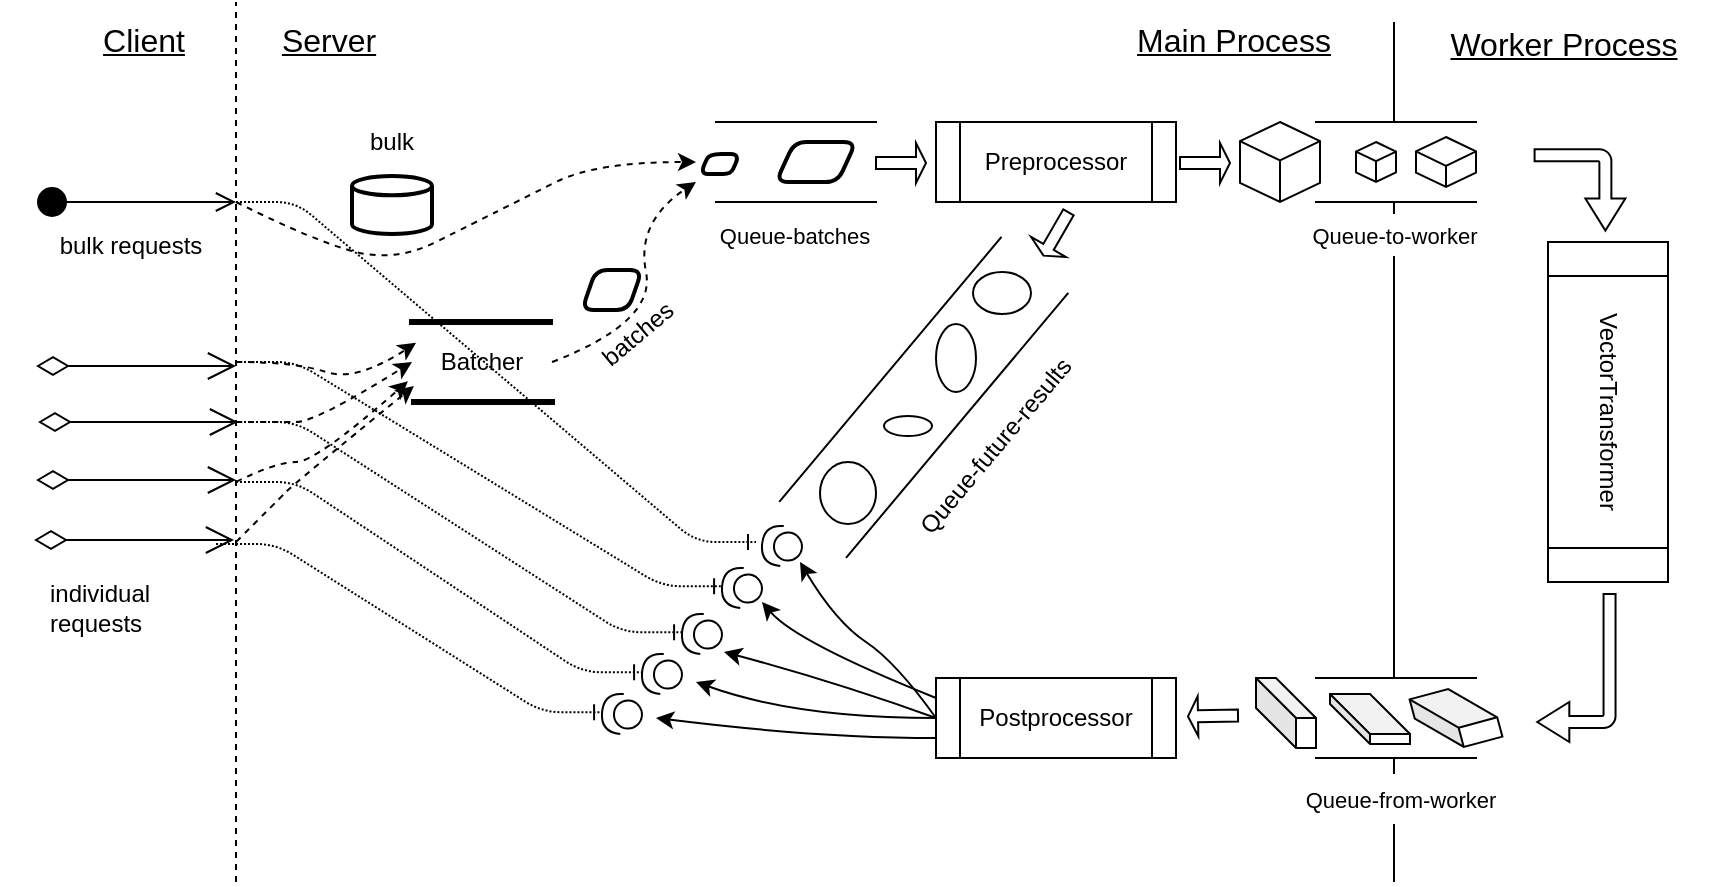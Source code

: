<mxfile version="12.9.11" type="device"><diagram id="_-2GfTCK5fo-hrqBHBLa" name="Page-1"><mxGraphModel dx="2057" dy="748" grid="1" gridSize="10" guides="1" tooltips="1" connect="1" arrows="1" fold="1" page="1" pageScale="1" pageWidth="850" pageHeight="1100" math="0" shadow="0"><root><mxCell id="0"/><mxCell id="1" parent="0"/><mxCell id="RRMnm7h4SaGUmMlELlEW-1" value="" style="endArrow=none;html=1;" parent="1" edge="1"><mxGeometry width="50" height="50" relative="1" as="geometry"><mxPoint x="619" y="460" as="sourcePoint"/><mxPoint x="619" y="30" as="targetPoint"/></mxGeometry></mxCell><mxCell id="RRMnm7h4SaGUmMlELlEW-5" value="VectorTransformer" style="shape=process;whiteSpace=wrap;html=1;backgroundOutline=1;rotation=90;" parent="1" vertex="1"><mxGeometry x="641" y="195" width="170" height="60" as="geometry"/></mxCell><mxCell id="RRMnm7h4SaGUmMlELlEW-7" value="Batcher" style="shape=partialRectangle;whiteSpace=wrap;html=1;left=0;right=0;fillColor=none;dashed=1;strokeWidth=3;dashPattern=1 1;" parent="1" vertex="1"><mxGeometry x="128" y="180" width="70" height="40" as="geometry"/></mxCell><mxCell id="RRMnm7h4SaGUmMlELlEW-8" value="" style="shape=partialRectangle;whiteSpace=wrap;html=1;left=0;right=0;" parent="1" vertex="1"><mxGeometry x="580" y="80" width="80" height="40" as="geometry"/></mxCell><mxCell id="RRMnm7h4SaGUmMlELlEW-9" value="" style="shape=partialRectangle;whiteSpace=wrap;html=1;left=0;right=0;" parent="1" vertex="1"><mxGeometry x="580" y="358" width="80" height="40" as="geometry"/></mxCell><mxCell id="RRMnm7h4SaGUmMlELlEW-21" value="" style="endArrow=open;html=1;endSize=12;startArrow=diamondThin;startSize=14;startFill=0;edgeStyle=orthogonalEdgeStyle;align=left;verticalAlign=bottom;" parent="1" edge="1"><mxGeometry x="-1" y="3" relative="1" as="geometry"><mxPoint x="-60" y="202" as="sourcePoint"/><mxPoint x="40" y="202" as="targetPoint"/></mxGeometry></mxCell><mxCell id="RRMnm7h4SaGUmMlELlEW-24" value="&lt;div&gt;Preprocessor&lt;/div&gt;" style="shape=process;whiteSpace=wrap;html=1;backgroundOutline=1;" parent="1" vertex="1"><mxGeometry x="390" y="80" width="120" height="40" as="geometry"/></mxCell><mxCell id="RRMnm7h4SaGUmMlELlEW-25" value="" style="shape=parallelogram;html=1;strokeWidth=2;perimeter=parallelogramPerimeter;whiteSpace=wrap;rounded=1;arcSize=12;size=0.23;" parent="1" vertex="1"><mxGeometry x="213" y="154" width="30" height="20" as="geometry"/></mxCell><mxCell id="RRMnm7h4SaGUmMlELlEW-27" value="" style="whiteSpace=wrap;html=1;shape=mxgraph.basic.isocube;isoAngle=15;" parent="1" vertex="1"><mxGeometry x="630" y="87.5" width="30" height="25" as="geometry"/></mxCell><mxCell id="RRMnm7h4SaGUmMlELlEW-28" value="" style="whiteSpace=wrap;html=1;shape=mxgraph.basic.isocube;isoAngle=15;" parent="1" vertex="1"><mxGeometry x="600" y="90" width="20" height="20" as="geometry"/></mxCell><mxCell id="RRMnm7h4SaGUmMlELlEW-29" value="" style="whiteSpace=wrap;html=1;shape=mxgraph.basic.isocube;isoAngle=15;" parent="1" vertex="1"><mxGeometry x="542" y="80" width="40" height="40" as="geometry"/></mxCell><mxCell id="RRMnm7h4SaGUmMlELlEW-36" value="" style="shape=partialRectangle;whiteSpace=wrap;html=1;left=0;right=0;" parent="1" vertex="1"><mxGeometry x="280" y="80" width="80" height="40" as="geometry"/></mxCell><mxCell id="RRMnm7h4SaGUmMlELlEW-37" value="" style="shape=parallelogram;html=1;strokeWidth=2;perimeter=parallelogramPerimeter;whiteSpace=wrap;rounded=1;arcSize=12;size=0.23;" parent="1" vertex="1"><mxGeometry x="272" y="96" width="20" height="10" as="geometry"/></mxCell><mxCell id="RRMnm7h4SaGUmMlELlEW-38" value="" style="shape=parallelogram;html=1;strokeWidth=2;perimeter=parallelogramPerimeter;whiteSpace=wrap;rounded=1;arcSize=12;size=0.23;" parent="1" vertex="1"><mxGeometry x="310" y="90" width="40" height="20" as="geometry"/></mxCell><mxCell id="RRMnm7h4SaGUmMlELlEW-43" value="" style="endArrow=open;html=1;endSize=12;startArrow=diamondThin;startSize=14;startFill=0;edgeStyle=orthogonalEdgeStyle;align=left;verticalAlign=bottom;" parent="1" edge="1"><mxGeometry x="-1" y="3" relative="1" as="geometry"><mxPoint x="-59" y="230" as="sourcePoint"/><mxPoint x="41" y="230" as="targetPoint"/></mxGeometry></mxCell><mxCell id="RRMnm7h4SaGUmMlELlEW-44" value="" style="endArrow=open;html=1;endSize=12;startArrow=diamondThin;startSize=14;startFill=0;edgeStyle=orthogonalEdgeStyle;align=left;verticalAlign=bottom;" parent="1" edge="1"><mxGeometry x="-1" y="3" relative="1" as="geometry"><mxPoint x="-60" y="259" as="sourcePoint"/><mxPoint x="40" y="259" as="targetPoint"/></mxGeometry></mxCell><mxCell id="RRMnm7h4SaGUmMlELlEW-45" value="" style="endArrow=open;html=1;endSize=12;startArrow=diamondThin;startSize=14;startFill=0;edgeStyle=orthogonalEdgeStyle;align=left;verticalAlign=bottom;" parent="1" edge="1"><mxGeometry x="-1" y="3" relative="1" as="geometry"><mxPoint x="-61" y="289" as="sourcePoint"/><mxPoint x="39" y="289" as="targetPoint"/></mxGeometry></mxCell><mxCell id="RRMnm7h4SaGUmMlELlEW-46" value="" style="endArrow=none;html=1;dashed=1;" parent="1" edge="1"><mxGeometry width="50" height="50" relative="1" as="geometry"><mxPoint x="40" y="460" as="sourcePoint"/><mxPoint x="40" y="20" as="targetPoint"/></mxGeometry></mxCell><mxCell id="RRMnm7h4SaGUmMlELlEW-48" value="individual requests" style="text;html=1;strokeColor=none;fillColor=none;align=left;verticalAlign=middle;whiteSpace=wrap;rounded=0;" parent="1" vertex="1"><mxGeometry x="-55" y="313" width="40" height="20" as="geometry"/></mxCell><mxCell id="RRMnm7h4SaGUmMlELlEW-49" value="" style="curved=1;endArrow=classic;html=1;dashed=1;entryX=0.029;entryY=0.26;entryDx=0;entryDy=0;entryPerimeter=0;" parent="1" target="RRMnm7h4SaGUmMlELlEW-7" edge="1"><mxGeometry width="50" height="50" relative="1" as="geometry"><mxPoint x="40" y="200" as="sourcePoint"/><mxPoint x="80" y="260" as="targetPoint"/><Array as="points"><mxPoint x="70" y="200"/><mxPoint x="100" y="210"/></Array></mxGeometry></mxCell><mxCell id="RRMnm7h4SaGUmMlELlEW-51" value="" style="curved=1;endArrow=classic;html=1;dashed=1;entryX=0;entryY=0.5;entryDx=0;entryDy=0;" parent="1" target="RRMnm7h4SaGUmMlELlEW-7" edge="1"><mxGeometry width="50" height="50" relative="1" as="geometry"><mxPoint x="40" y="230" as="sourcePoint"/><mxPoint x="110" y="230" as="targetPoint"/><Array as="points"><mxPoint x="60" y="230"/><mxPoint x="80" y="230"/></Array></mxGeometry></mxCell><mxCell id="RRMnm7h4SaGUmMlELlEW-52" value="" style="curved=1;endArrow=classic;html=1;dashed=1;entryX=-0.029;entryY=0.74;entryDx=0;entryDy=0;entryPerimeter=0;" parent="1" target="RRMnm7h4SaGUmMlELlEW-7" edge="1"><mxGeometry width="50" height="50" relative="1" as="geometry"><mxPoint x="40" y="260" as="sourcePoint"/><mxPoint x="110" y="240" as="targetPoint"/><Array as="points"><mxPoint x="60" y="250"/><mxPoint x="80" y="250"/></Array></mxGeometry></mxCell><mxCell id="RRMnm7h4SaGUmMlELlEW-53" value="" style="curved=1;endArrow=classic;html=1;dashed=1;entryX=0.014;entryY=0.8;entryDx=0;entryDy=0;entryPerimeter=0;" parent="1" target="RRMnm7h4SaGUmMlELlEW-7" edge="1"><mxGeometry width="50" height="50" relative="1" as="geometry"><mxPoint x="40" y="290" as="sourcePoint"/><mxPoint x="110" y="250" as="targetPoint"/><Array as="points"><mxPoint x="60" y="270"/><mxPoint x="70" y="260"/></Array></mxGeometry></mxCell><mxCell id="RRMnm7h4SaGUmMlELlEW-61" value="" style="curved=1;endArrow=classic;html=1;dashed=1;exitX=1;exitY=0.5;exitDx=0;exitDy=0;" parent="1" source="RRMnm7h4SaGUmMlELlEW-7" edge="1"><mxGeometry width="50" height="50" relative="1" as="geometry"><mxPoint x="200" y="230" as="sourcePoint"/><mxPoint x="270" y="110" as="targetPoint"/><Array as="points"><mxPoint x="250" y="180"/><mxPoint x="240" y="130"/></Array></mxGeometry></mxCell><mxCell id="RRMnm7h4SaGUmMlELlEW-62" value="batches" style="text;html=1;strokeColor=none;fillColor=none;align=center;verticalAlign=middle;whiteSpace=wrap;rounded=0;dashed=1;dashPattern=1 1;rotation=-40;" parent="1" vertex="1"><mxGeometry x="221" y="176" width="40" height="20" as="geometry"/></mxCell><mxCell id="RRMnm7h4SaGUmMlELlEW-65" value="" style="shape=singleArrow;whiteSpace=wrap;html=1;strokeWidth=1;align=left;" parent="1" vertex="1"><mxGeometry x="360" y="90.5" width="25" height="20" as="geometry"/></mxCell><mxCell id="RRMnm7h4SaGUmMlELlEW-67" value="" style="shape=singleArrow;whiteSpace=wrap;html=1;strokeWidth=1;align=left;" parent="1" vertex="1"><mxGeometry x="512" y="90.5" width="25" height="20" as="geometry"/></mxCell><mxCell id="RRMnm7h4SaGUmMlELlEW-68" value="&lt;div&gt;Postprocessor&lt;/div&gt;" style="shape=process;whiteSpace=wrap;html=1;backgroundOutline=1;" parent="1" vertex="1"><mxGeometry x="390" y="358" width="120" height="40" as="geometry"/></mxCell><mxCell id="RRMnm7h4SaGUmMlELlEW-69" value="" style="shape=cube;whiteSpace=wrap;html=1;boundedLbl=1;backgroundOutline=1;darkOpacity=0.05;darkOpacity2=0.1;strokeWidth=1;align=left;" parent="1" vertex="1"><mxGeometry x="587" y="366" width="40" height="25" as="geometry"/></mxCell><mxCell id="RRMnm7h4SaGUmMlELlEW-71" value="" style="shape=cube;whiteSpace=wrap;html=1;boundedLbl=1;backgroundOutline=1;darkOpacity=0.05;darkOpacity2=0.1;strokeWidth=1;align=left;rotation=-15;" parent="1" vertex="1"><mxGeometry x="630" y="363" width="40" height="30" as="geometry"/></mxCell><mxCell id="RRMnm7h4SaGUmMlELlEW-72" value="" style="shape=cube;whiteSpace=wrap;html=1;boundedLbl=1;backgroundOutline=1;darkOpacity=0.05;darkOpacity2=0.1;strokeWidth=1;align=left;" parent="1" vertex="1"><mxGeometry x="550" y="358" width="30" height="35" as="geometry"/></mxCell><mxCell id="RRMnm7h4SaGUmMlELlEW-75" value="" style="shape=singleArrow;whiteSpace=wrap;html=1;strokeWidth=1;align=left;rotation=-181;" parent="1" vertex="1"><mxGeometry x="516" y="367" width="25" height="20" as="geometry"/></mxCell><mxCell id="RRMnm7h4SaGUmMlELlEW-76" value="Main Process" style="text;html=1;strokeColor=none;fillColor=none;align=center;verticalAlign=middle;whiteSpace=wrap;rounded=0;fontSize=16;fontStyle=4" parent="1" vertex="1"><mxGeometry x="480" y="24" width="118" height="30" as="geometry"/></mxCell><mxCell id="RRMnm7h4SaGUmMlELlEW-77" value="Worker Process" style="text;html=1;strokeColor=none;fillColor=none;align=center;verticalAlign=middle;whiteSpace=wrap;rounded=0;fontSize=16;fontStyle=4" parent="1" vertex="1"><mxGeometry x="632" y="26" width="144" height="30" as="geometry"/></mxCell><mxCell id="RRMnm7h4SaGUmMlELlEW-81" value="" style="shape=providedRequiredInterface;html=1;verticalLabelPosition=bottom;strokeWidth=1;fontSize=16;align=left;rotation=-175;" parent="1" vertex="1"><mxGeometry x="283" y="303" width="20" height="20" as="geometry"/></mxCell><mxCell id="RRMnm7h4SaGUmMlELlEW-83" value="" style="shape=providedRequiredInterface;html=1;verticalLabelPosition=bottom;strokeWidth=1;fontSize=16;align=left;rotation=-175;" parent="1" vertex="1"><mxGeometry x="263" y="326" width="20" height="20" as="geometry"/></mxCell><mxCell id="RRMnm7h4SaGUmMlELlEW-84" value="" style="shape=providedRequiredInterface;html=1;verticalLabelPosition=bottom;strokeWidth=1;fontSize=16;align=left;rotation=-175;" parent="1" vertex="1"><mxGeometry x="243" y="346" width="20" height="20" as="geometry"/></mxCell><mxCell id="RRMnm7h4SaGUmMlELlEW-85" value="" style="shape=providedRequiredInterface;html=1;verticalLabelPosition=bottom;strokeWidth=1;fontSize=16;align=left;rotation=-175;" parent="1" vertex="1"><mxGeometry x="223" y="366" width="20" height="20" as="geometry"/></mxCell><mxCell id="RRMnm7h4SaGUmMlELlEW-87" value="" style="edgeStyle=entityRelationEdgeStyle;fontSize=12;html=1;endArrow=ERone;endFill=1;entryX=1;entryY=0.5;entryDx=0;entryDy=0;entryPerimeter=0;dashed=1;dashPattern=1 1;" parent="1" edge="1" target="RRMnm7h4SaGUmMlELlEW-81"><mxGeometry width="100" height="100" relative="1" as="geometry"><mxPoint x="40" y="200" as="sourcePoint"/><mxPoint x="340" y="252" as="targetPoint"/></mxGeometry></mxCell><mxCell id="RRMnm7h4SaGUmMlELlEW-88" value="" style="edgeStyle=entityRelationEdgeStyle;fontSize=12;html=1;endArrow=ERone;endFill=1;entryX=1;entryY=0.5;entryDx=0;entryDy=0;entryPerimeter=0;dashed=1;dashPattern=1 1;" parent="1" edge="1" target="RRMnm7h4SaGUmMlELlEW-83"><mxGeometry width="100" height="100" relative="1" as="geometry"><mxPoint x="40" y="230" as="sourcePoint"/><mxPoint x="171" y="330.5" as="targetPoint"/></mxGeometry></mxCell><mxCell id="RRMnm7h4SaGUmMlELlEW-90" value="" style="edgeStyle=entityRelationEdgeStyle;fontSize=12;html=1;endArrow=ERone;endFill=1;entryX=1;entryY=0.5;entryDx=0;entryDy=0;entryPerimeter=0;dashed=1;dashPattern=1 1;" parent="1" edge="1" target="RRMnm7h4SaGUmMlELlEW-84"><mxGeometry width="100" height="100" relative="1" as="geometry"><mxPoint x="40" y="260" as="sourcePoint"/><mxPoint x="171" y="360" as="targetPoint"/></mxGeometry></mxCell><mxCell id="RRMnm7h4SaGUmMlELlEW-91" value="" style="edgeStyle=entityRelationEdgeStyle;fontSize=12;html=1;endArrow=ERone;endFill=1;entryX=1;entryY=0.5;entryDx=0;entryDy=0;entryPerimeter=0;dashed=1;dashPattern=1 1;" parent="1" edge="1" target="RRMnm7h4SaGUmMlELlEW-85"><mxGeometry width="100" height="100" relative="1" as="geometry"><mxPoint x="30" y="291" as="sourcePoint"/><mxPoint x="161" y="390" as="targetPoint"/></mxGeometry></mxCell><mxCell id="RRMnm7h4SaGUmMlELlEW-96" value="Server" style="text;html=1;strokeColor=none;fillColor=none;align=center;verticalAlign=middle;whiteSpace=wrap;rounded=0;fontSize=16;fontStyle=4" parent="1" vertex="1"><mxGeometry x="53" y="24" width="67" height="30" as="geometry"/></mxCell><mxCell id="RRMnm7h4SaGUmMlELlEW-97" value="Client" style="text;html=1;strokeColor=none;fillColor=none;align=center;verticalAlign=middle;whiteSpace=wrap;rounded=0;fontSize=16;fontStyle=4" parent="1" vertex="1"><mxGeometry x="-41" y="24" width="70" height="30" as="geometry"/></mxCell><mxCell id="RRMnm7h4SaGUmMlELlEW-98" value="" style="html=1;shadow=0;dashed=0;align=center;verticalAlign=middle;shape=mxgraph.arrows2.bendArrow;dy=3;dx=16;notch=0;arrowHead=20;rounded=1;strokeWidth=1;fontSize=16;rotation=90;" parent="1" vertex="1"><mxGeometry x="691.64" y="91.22" width="40.7" height="45.4" as="geometry"/></mxCell><mxCell id="RRMnm7h4SaGUmMlELlEW-102" value="" style="html=1;shadow=0;dashed=0;align=center;verticalAlign=middle;shape=mxgraph.arrows2.bendArrow;dy=3;dx=16;notch=0;arrowHead=20;rounded=1;strokeWidth=1;fontSize=16;rotation=-180;" parent="1" vertex="1"><mxGeometry x="690.66" y="316" width="39.11" height="74" as="geometry"/></mxCell><mxCell id="RRMnm7h4SaGUmMlELlEW-104" value="Queue-to-worker" style="text;html=1;strokeColor=none;fillColor=#ffffff;align=center;verticalAlign=middle;whiteSpace=wrap;rounded=0;fontSize=11;labelBackgroundColor=#ffffff;" parent="1" vertex="1"><mxGeometry x="564.66" y="126" width="109.34" height="21" as="geometry"/></mxCell><mxCell id="RRMnm7h4SaGUmMlELlEW-105" value="Queue-from-worker" style="text;html=1;strokeColor=none;fillColor=#ffffff;align=center;verticalAlign=middle;whiteSpace=wrap;rounded=0;fontSize=11;labelBackgroundColor=#ffffff;" parent="1" vertex="1"><mxGeometry x="562.66" y="406" width="119.34" height="25" as="geometry"/></mxCell><mxCell id="RRMnm7h4SaGUmMlELlEW-106" value="Queue-batches" style="text;html=1;strokeColor=none;fillColor=#ffffff;align=center;verticalAlign=middle;whiteSpace=wrap;rounded=0;fontSize=11;labelBackgroundColor=#ffffff;" parent="1" vertex="1"><mxGeometry x="265.33" y="126" width="109.34" height="21" as="geometry"/></mxCell><mxCell id="frkQhSzzipLiEoWgLDkW-1" value="" style="shape=partialRectangle;whiteSpace=wrap;html=1;left=0;right=0;rotation=-230;" vertex="1" parent="1"><mxGeometry x="297.93" y="195.88" width="171.91" height="43.59" as="geometry"/></mxCell><mxCell id="frkQhSzzipLiEoWgLDkW-2" value="" style="shape=singleArrow;whiteSpace=wrap;html=1;strokeWidth=1;align=left;rotation=120;" vertex="1" parent="1"><mxGeometry x="437.5" y="126" width="25" height="20" as="geometry"/></mxCell><mxCell id="frkQhSzzipLiEoWgLDkW-3" value="" style="ellipse;whiteSpace=wrap;html=1;" vertex="1" parent="1"><mxGeometry x="332" y="250" width="28" height="31" as="geometry"/></mxCell><mxCell id="frkQhSzzipLiEoWgLDkW-4" value="" style="ellipse;whiteSpace=wrap;html=1;" vertex="1" parent="1"><mxGeometry x="364" y="227" width="24" height="10" as="geometry"/></mxCell><mxCell id="frkQhSzzipLiEoWgLDkW-5" value="" style="ellipse;whiteSpace=wrap;html=1;" vertex="1" parent="1"><mxGeometry x="408.5" y="155" width="29" height="21" as="geometry"/></mxCell><mxCell id="frkQhSzzipLiEoWgLDkW-21" value="" style="ellipse;whiteSpace=wrap;html=1;" vertex="1" parent="1"><mxGeometry x="390" y="181" width="20" height="34" as="geometry"/></mxCell><mxCell id="frkQhSzzipLiEoWgLDkW-22" value="Queue-future-results" style="text;html=1;strokeColor=none;fillColor=none;align=center;verticalAlign=middle;whiteSpace=wrap;rounded=0;rotation=-50;" vertex="1" parent="1"><mxGeometry x="350" y="227" width="140" height="30" as="geometry"/></mxCell><mxCell id="frkQhSzzipLiEoWgLDkW-23" value="" style="curved=1;endArrow=classic;html=1;exitX=0;exitY=0.25;exitDx=0;exitDy=0;" edge="1" parent="1" source="RRMnm7h4SaGUmMlELlEW-68"><mxGeometry width="50" height="50" relative="1" as="geometry"><mxPoint x="350" y="540" as="sourcePoint"/><mxPoint x="303" y="320" as="targetPoint"/><Array as="points"><mxPoint x="320" y="340"/></Array></mxGeometry></mxCell><mxCell id="frkQhSzzipLiEoWgLDkW-24" value="" style="curved=1;endArrow=classic;html=1;exitX=0;exitY=0.5;exitDx=0;exitDy=0;entryX=-0.087;entryY=0.1;entryDx=0;entryDy=0;entryPerimeter=0;" edge="1" parent="1" source="RRMnm7h4SaGUmMlELlEW-68" target="RRMnm7h4SaGUmMlELlEW-83"><mxGeometry width="50" height="50" relative="1" as="geometry"><mxPoint x="310" y="400" as="sourcePoint"/><mxPoint x="290" y="340" as="targetPoint"/><Array as="points"><mxPoint x="340" y="360"/></Array></mxGeometry></mxCell><mxCell id="frkQhSzzipLiEoWgLDkW-25" value="" style="curved=1;endArrow=classic;html=1;exitX=0;exitY=0.5;exitDx=0;exitDy=0;" edge="1" parent="1" source="RRMnm7h4SaGUmMlELlEW-68"><mxGeometry width="50" height="50" relative="1" as="geometry"><mxPoint x="290" y="420" as="sourcePoint"/><mxPoint x="270" y="360" as="targetPoint"/><Array as="points"><mxPoint x="320" y="378"/></Array></mxGeometry></mxCell><mxCell id="frkQhSzzipLiEoWgLDkW-26" value="" style="curved=1;endArrow=classic;html=1;exitX=0;exitY=0.75;exitDx=0;exitDy=0;" edge="1" parent="1" source="RRMnm7h4SaGUmMlELlEW-68"><mxGeometry width="50" height="50" relative="1" as="geometry"><mxPoint x="380" y="390" as="sourcePoint"/><mxPoint x="250" y="378" as="targetPoint"/><Array as="points"><mxPoint x="330" y="388"/></Array></mxGeometry></mxCell><mxCell id="frkQhSzzipLiEoWgLDkW-27" value="" style="html=1;verticalAlign=bottom;startArrow=circle;startFill=1;endArrow=open;startSize=6;endSize=8;" edge="1" parent="1"><mxGeometry width="80" relative="1" as="geometry"><mxPoint x="-60" y="120" as="sourcePoint"/><mxPoint x="40" y="120" as="targetPoint"/></mxGeometry></mxCell><mxCell id="frkQhSzzipLiEoWgLDkW-28" value="bulk requests" style="text;html=1;strokeColor=none;fillColor=none;align=center;verticalAlign=middle;whiteSpace=wrap;rounded=0;" vertex="1" parent="1"><mxGeometry x="-59" y="129" width="93" height="25" as="geometry"/></mxCell><mxCell id="frkQhSzzipLiEoWgLDkW-29" value="" style="strokeWidth=2;html=1;shape=mxgraph.flowchart.database;whiteSpace=wrap;" vertex="1" parent="1"><mxGeometry x="98" y="107" width="40" height="29" as="geometry"/></mxCell><mxCell id="frkQhSzzipLiEoWgLDkW-30" value="" style="curved=1;endArrow=classic;html=1;dashed=1;" edge="1" parent="1"><mxGeometry width="50" height="50" relative="1" as="geometry"><mxPoint x="40" y="120" as="sourcePoint"/><mxPoint x="270" y="100" as="targetPoint"/><Array as="points"><mxPoint x="80" y="140"/><mxPoint x="120" y="150"/><mxPoint x="160" y="130"/><mxPoint x="180" y="120"/><mxPoint x="220" y="100"/></Array></mxGeometry></mxCell><mxCell id="frkQhSzzipLiEoWgLDkW-31" value="bulk" style="text;html=1;strokeColor=none;fillColor=none;align=center;verticalAlign=middle;whiteSpace=wrap;rounded=0;" vertex="1" parent="1"><mxGeometry x="98" y="80" width="40" height="20" as="geometry"/></mxCell><mxCell id="frkQhSzzipLiEoWgLDkW-32" value="" style="shape=providedRequiredInterface;html=1;verticalLabelPosition=bottom;strokeWidth=1;fontSize=16;align=left;rotation=-175;" vertex="1" parent="1"><mxGeometry x="303" y="282" width="20" height="20" as="geometry"/></mxCell><mxCell id="frkQhSzzipLiEoWgLDkW-33" value="" style="edgeStyle=entityRelationEdgeStyle;fontSize=12;html=1;endArrow=ERone;endFill=1;dashed=1;dashPattern=1 1;" edge="1" parent="1"><mxGeometry width="100" height="100" relative="1" as="geometry"><mxPoint x="40" y="120" as="sourcePoint"/><mxPoint x="300" y="290" as="targetPoint"/></mxGeometry></mxCell><mxCell id="frkQhSzzipLiEoWgLDkW-34" value="" style="curved=1;endArrow=classic;html=1;exitX=0;exitY=0.5;exitDx=0;exitDy=0;" edge="1" parent="1" source="RRMnm7h4SaGUmMlELlEW-68"><mxGeometry width="50" height="50" relative="1" as="geometry"><mxPoint x="380" y="360" as="sourcePoint"/><mxPoint x="322" y="300" as="targetPoint"/><Array as="points"><mxPoint x="370" y="350"/><mxPoint x="340" y="330"/></Array></mxGeometry></mxCell></root></mxGraphModel></diagram></mxfile>